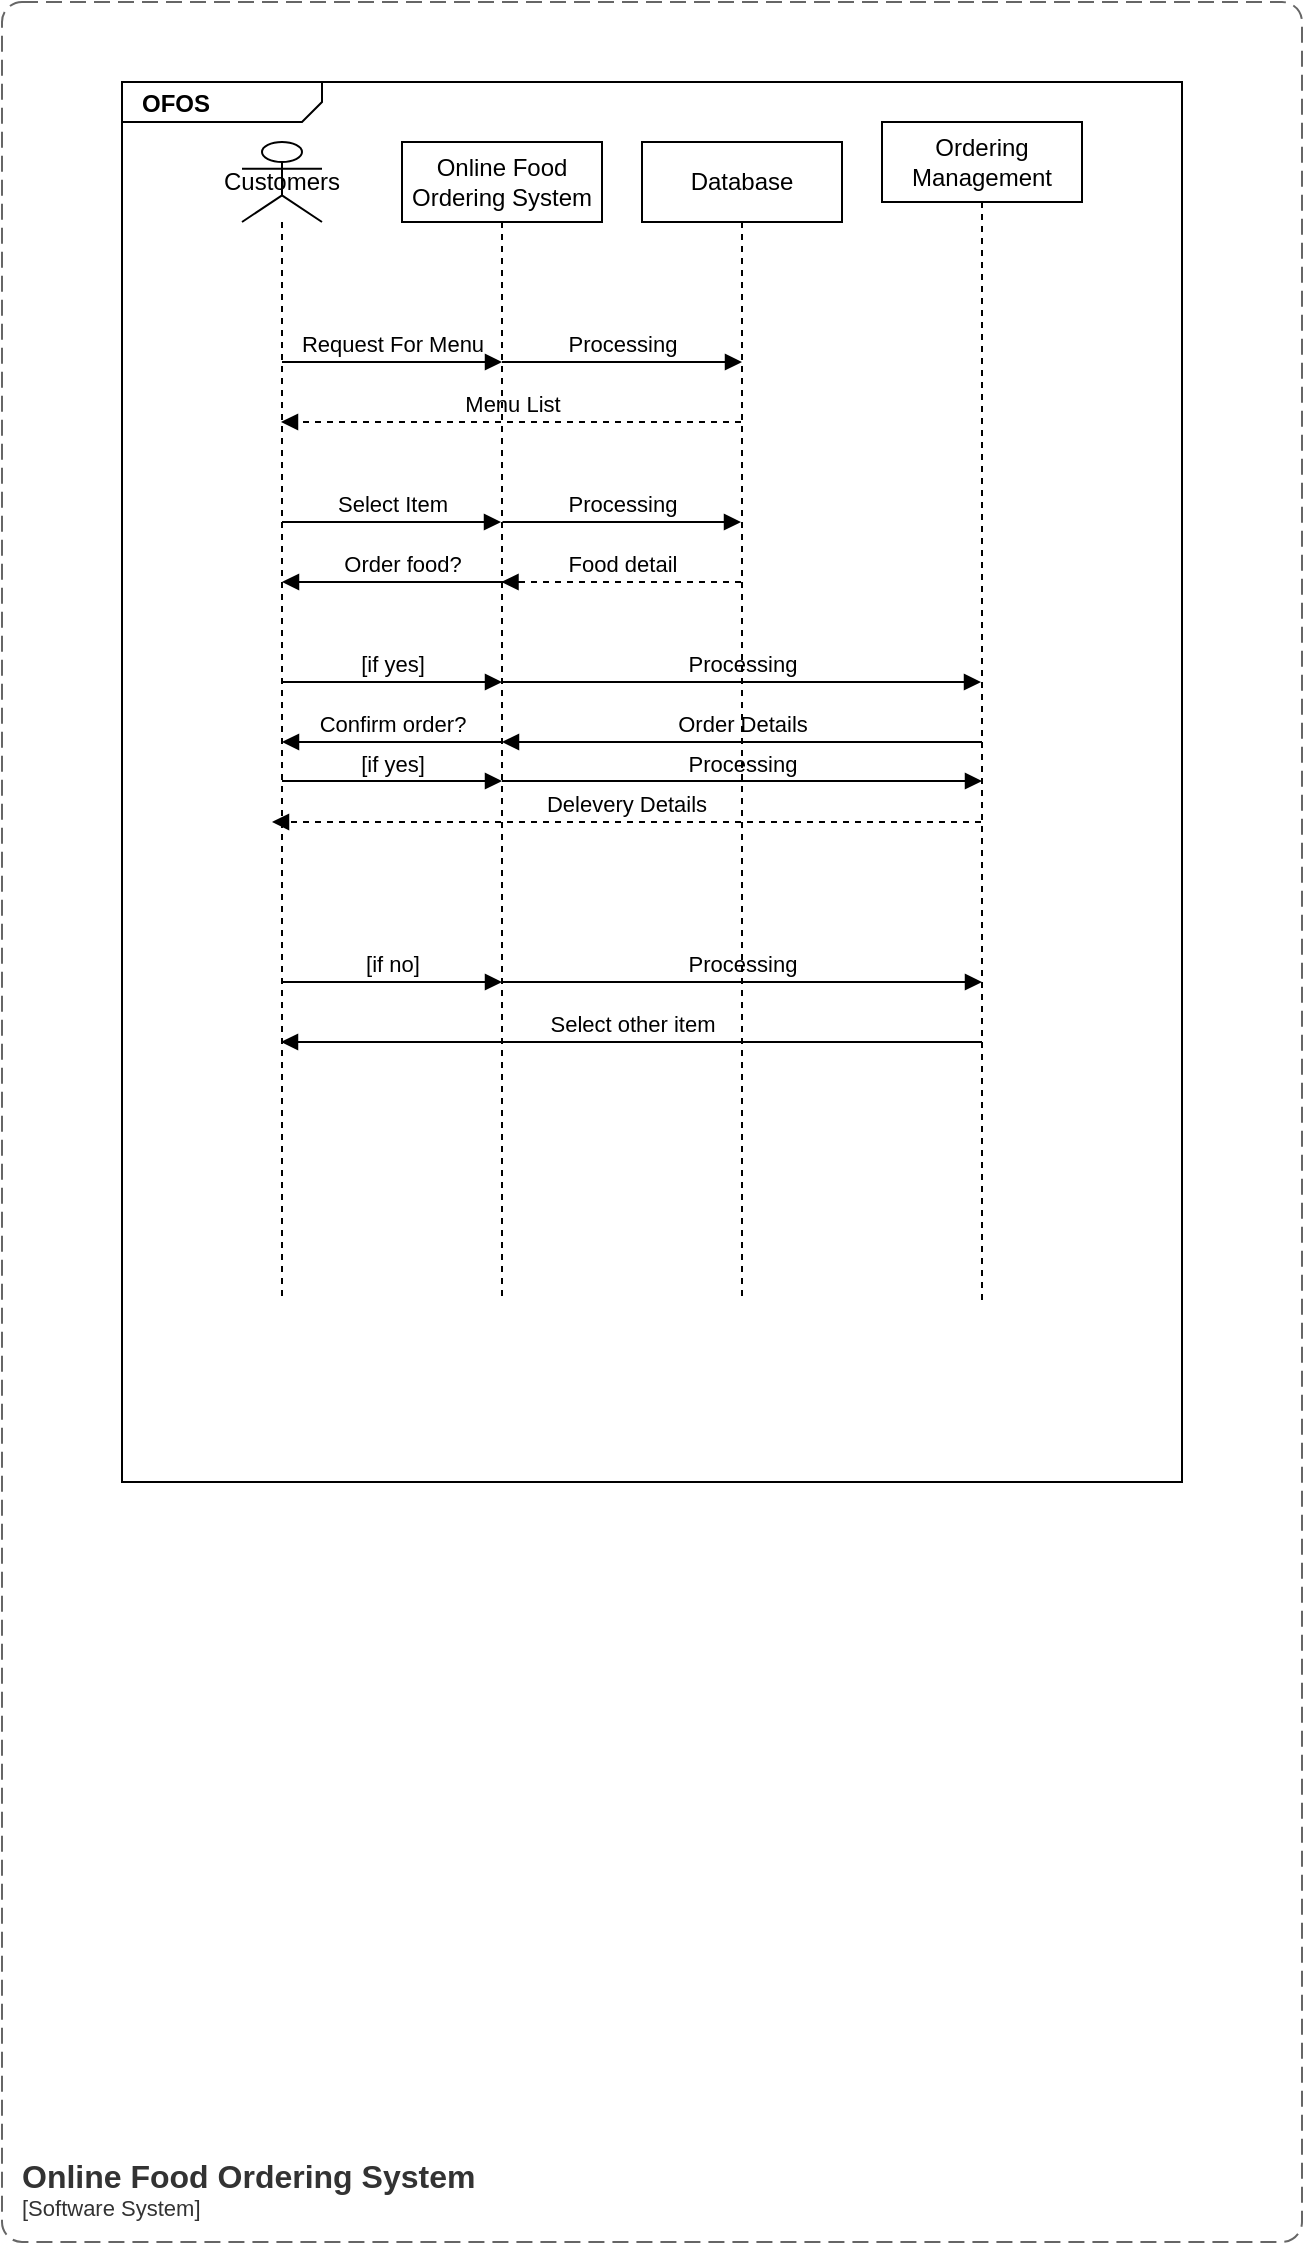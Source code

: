 <mxfile version="23.1.8" type="github">
  <diagram name="Page-1" id="Ww9dQTcz0A_Br_yqYm_F">
    <mxGraphModel dx="1354" dy="1658" grid="1" gridSize="10" guides="1" tooltips="1" connect="1" arrows="1" fold="1" page="1" pageScale="1" pageWidth="850" pageHeight="1100" math="0" shadow="0">
      <root>
        <mxCell id="0" />
        <mxCell id="1" parent="0" />
        <object placeholders="1" c4Name="Online Food Ordering System" c4Type="SystemScopeBoundary" c4Application="Software System" label="&lt;font style=&quot;font-size: 16px&quot;&gt;&lt;b&gt;&lt;div style=&quot;text-align: left&quot;&gt;%c4Name%&lt;/div&gt;&lt;/b&gt;&lt;/font&gt;&lt;div style=&quot;text-align: left&quot;&gt;[%c4Application%]&lt;/div&gt;" id="yuvhSKcG6fzL9bSFhAuM-2">
          <mxCell style="rounded=1;fontSize=11;whiteSpace=wrap;html=1;dashed=1;arcSize=20;fillColor=none;strokeColor=#666666;fontColor=#333333;labelBackgroundColor=none;align=left;verticalAlign=bottom;labelBorderColor=none;spacingTop=0;spacing=10;dashPattern=8 4;metaEdit=1;rotatable=0;perimeter=rectanglePerimeter;noLabel=0;labelPadding=0;allowArrows=0;connectable=0;expand=0;recursiveResize=0;editable=1;pointerEvents=0;absoluteArcSize=1;points=[[0.25,0,0],[0.5,0,0],[0.75,0,0],[1,0.25,0],[1,0.5,0],[1,0.75,0],[0.75,1,0],[0.5,1,0],[0.25,1,0],[0,0.75,0],[0,0.5,0],[0,0.25,0]];" vertex="1" parent="1">
            <mxGeometry x="140" y="-900" width="650" height="1120" as="geometry" />
          </mxCell>
        </object>
        <mxCell id="yuvhSKcG6fzL9bSFhAuM-55" value="&lt;p style=&quot;margin:0px;margin-top:4px;margin-left:10px;text-align:left;&quot;&gt;&lt;b&gt;OFOS&lt;/b&gt;&lt;/p&gt;" style="html=1;shape=mxgraph.sysml.package;labelX=100;html=1;overflow=fill;strokeWidth=1;recursiveResize=0;" vertex="1" parent="1">
          <mxGeometry x="200" y="-860" width="530" height="700" as="geometry" />
        </mxCell>
        <mxCell id="yuvhSKcG6fzL9bSFhAuM-75" value="Customers" style="shape=umlLifeline;perimeter=lifelinePerimeter;whiteSpace=wrap;html=1;container=1;dropTarget=0;collapsible=0;recursiveResize=0;outlineConnect=0;portConstraint=eastwest;newEdgeStyle={&quot;curved&quot;:0,&quot;rounded&quot;:0};participant=umlActor;" vertex="1" parent="yuvhSKcG6fzL9bSFhAuM-55">
          <mxGeometry x="60" y="30" width="40" height="580" as="geometry" />
        </mxCell>
        <mxCell id="yuvhSKcG6fzL9bSFhAuM-82" value="Order food?" style="html=1;verticalAlign=bottom;labelBackgroundColor=none;endArrow=block;endFill=1;rounded=0;" edge="1" parent="yuvhSKcG6fzL9bSFhAuM-55">
          <mxGeometry width="160" relative="1" as="geometry">
            <mxPoint x="200" y="250" as="sourcePoint" />
            <mxPoint x="80" y="250" as="targetPoint" />
          </mxGeometry>
        </mxCell>
        <mxCell id="yuvhSKcG6fzL9bSFhAuM-81" value="Food detail" style="html=1;verticalAlign=bottom;labelBackgroundColor=none;endArrow=block;endFill=1;dashed=1;rounded=0;" edge="1" parent="yuvhSKcG6fzL9bSFhAuM-55" source="yuvhSKcG6fzL9bSFhAuM-73">
          <mxGeometry width="160" relative="1" as="geometry">
            <mxPoint x="340.25" y="250" as="sourcePoint" />
            <mxPoint x="189.75" y="250" as="targetPoint" />
          </mxGeometry>
        </mxCell>
        <mxCell id="yuvhSKcG6fzL9bSFhAuM-79" value="Select Item" style="html=1;verticalAlign=bottom;labelBackgroundColor=none;endArrow=block;endFill=1;rounded=0;" edge="1" parent="yuvhSKcG6fzL9bSFhAuM-55" target="yuvhSKcG6fzL9bSFhAuM-72">
          <mxGeometry width="160" relative="1" as="geometry">
            <mxPoint x="80" y="220" as="sourcePoint" />
            <mxPoint x="210" y="220" as="targetPoint" />
          </mxGeometry>
        </mxCell>
        <mxCell id="yuvhSKcG6fzL9bSFhAuM-77" value="Processing" style="html=1;verticalAlign=bottom;labelBackgroundColor=none;endArrow=block;endFill=1;rounded=0;" edge="1" parent="yuvhSKcG6fzL9bSFhAuM-55" target="yuvhSKcG6fzL9bSFhAuM-73">
          <mxGeometry width="160" relative="1" as="geometry">
            <mxPoint x="190.25" y="220" as="sourcePoint" />
            <mxPoint x="339.75" y="220" as="targetPoint" />
          </mxGeometry>
        </mxCell>
        <mxCell id="yuvhSKcG6fzL9bSFhAuM-95" value="Confirm order?" style="html=1;verticalAlign=bottom;labelBackgroundColor=none;endArrow=block;endFill=1;rounded=0;exitX=0.5;exitY=0.5;exitDx=0;exitDy=0;exitPerimeter=0;" edge="1" parent="yuvhSKcG6fzL9bSFhAuM-55">
          <mxGeometry width="160" relative="1" as="geometry">
            <mxPoint x="190" y="330" as="sourcePoint" />
            <mxPoint x="80" y="330" as="targetPoint" />
          </mxGeometry>
        </mxCell>
        <mxCell id="yuvhSKcG6fzL9bSFhAuM-98" value="Processing" style="html=1;verticalAlign=bottom;labelBackgroundColor=none;endArrow=block;endFill=1;rounded=0;" edge="1" parent="yuvhSKcG6fzL9bSFhAuM-55">
          <mxGeometry width="160" relative="1" as="geometry">
            <mxPoint x="190" y="450" as="sourcePoint" />
            <mxPoint x="430" y="450" as="targetPoint" />
          </mxGeometry>
        </mxCell>
        <mxCell id="yuvhSKcG6fzL9bSFhAuM-100" value="[if yes]" style="html=1;verticalAlign=bottom;labelBackgroundColor=none;endArrow=block;endFill=1;rounded=0;" edge="1" parent="yuvhSKcG6fzL9bSFhAuM-55">
          <mxGeometry width="160" relative="1" as="geometry">
            <mxPoint x="80" y="349.5" as="sourcePoint" />
            <mxPoint x="190" y="349.5" as="targetPoint" />
          </mxGeometry>
        </mxCell>
        <mxCell id="yuvhSKcG6fzL9bSFhAuM-72" value="Online Food Ordering System&#x9;" style="shape=umlLifeline;perimeter=lifelinePerimeter;whiteSpace=wrap;html=1;container=1;dropTarget=0;collapsible=0;recursiveResize=0;outlineConnect=0;portConstraint=eastwest;newEdgeStyle={&quot;edgeStyle&quot;:&quot;elbowEdgeStyle&quot;,&quot;elbow&quot;:&quot;vertical&quot;,&quot;curved&quot;:0,&quot;rounded&quot;:0};" vertex="1" parent="1">
          <mxGeometry x="340" y="-830" width="100" height="580" as="geometry" />
        </mxCell>
        <mxCell id="yuvhSKcG6fzL9bSFhAuM-73" value="Database" style="shape=umlLifeline;perimeter=lifelinePerimeter;whiteSpace=wrap;html=1;container=1;dropTarget=0;collapsible=0;recursiveResize=0;outlineConnect=0;portConstraint=eastwest;newEdgeStyle={&quot;edgeStyle&quot;:&quot;elbowEdgeStyle&quot;,&quot;elbow&quot;:&quot;vertical&quot;,&quot;curved&quot;:0,&quot;rounded&quot;:0};" vertex="1" parent="1">
          <mxGeometry x="460" y="-830" width="100" height="580" as="geometry" />
        </mxCell>
        <mxCell id="yuvhSKcG6fzL9bSFhAuM-74" value="Ordering Management" style="shape=umlLifeline;perimeter=lifelinePerimeter;whiteSpace=wrap;html=1;container=1;dropTarget=0;collapsible=0;recursiveResize=0;outlineConnect=0;portConstraint=eastwest;newEdgeStyle={&quot;edgeStyle&quot;:&quot;elbowEdgeStyle&quot;,&quot;elbow&quot;:&quot;vertical&quot;,&quot;curved&quot;:0,&quot;rounded&quot;:0};" vertex="1" parent="1">
          <mxGeometry x="580" y="-840" width="100" height="590" as="geometry" />
        </mxCell>
        <mxCell id="yuvhSKcG6fzL9bSFhAuM-76" value="Request For Menu" style="html=1;verticalAlign=bottom;labelBackgroundColor=none;endArrow=block;endFill=1;rounded=0;" edge="1" parent="1" source="yuvhSKcG6fzL9bSFhAuM-75">
          <mxGeometry width="160" relative="1" as="geometry">
            <mxPoint x="270" y="-720" as="sourcePoint" />
            <mxPoint x="390" y="-720" as="targetPoint" />
          </mxGeometry>
        </mxCell>
        <mxCell id="yuvhSKcG6fzL9bSFhAuM-80" value="Processing" style="html=1;verticalAlign=bottom;labelBackgroundColor=none;endArrow=block;endFill=1;rounded=0;" edge="1" parent="1">
          <mxGeometry width="160" relative="1" as="geometry">
            <mxPoint x="390" y="-720" as="sourcePoint" />
            <mxPoint x="510" y="-720" as="targetPoint" />
          </mxGeometry>
        </mxCell>
        <mxCell id="yuvhSKcG6fzL9bSFhAuM-85" value="Menu List" style="html=1;verticalAlign=bottom;labelBackgroundColor=none;endArrow=block;endFill=1;dashed=1;rounded=0;" edge="1" parent="1">
          <mxGeometry width="160" relative="1" as="geometry">
            <mxPoint x="509.5" y="-690" as="sourcePoint" />
            <mxPoint x="279.5" y="-690" as="targetPoint" />
          </mxGeometry>
        </mxCell>
        <mxCell id="yuvhSKcG6fzL9bSFhAuM-93" value="[if yes]" style="html=1;verticalAlign=bottom;labelBackgroundColor=none;endArrow=block;endFill=1;rounded=0;" edge="1" parent="1">
          <mxGeometry width="160" relative="1" as="geometry">
            <mxPoint x="280" y="-560" as="sourcePoint" />
            <mxPoint x="390" y="-560" as="targetPoint" />
          </mxGeometry>
        </mxCell>
        <mxCell id="yuvhSKcG6fzL9bSFhAuM-94" value="Processing" style="html=1;verticalAlign=bottom;labelBackgroundColor=none;endArrow=block;endFill=1;rounded=0;" edge="1" parent="1" target="yuvhSKcG6fzL9bSFhAuM-74">
          <mxGeometry width="160" relative="1" as="geometry">
            <mxPoint x="390" y="-560" as="sourcePoint" />
            <mxPoint x="509.75" y="-560" as="targetPoint" />
          </mxGeometry>
        </mxCell>
        <mxCell id="yuvhSKcG6fzL9bSFhAuM-96" value="Order Details" style="html=1;verticalAlign=bottom;labelBackgroundColor=none;endArrow=block;endFill=1;rounded=0;" edge="1" parent="1">
          <mxGeometry width="160" relative="1" as="geometry">
            <mxPoint x="630" y="-530" as="sourcePoint" />
            <mxPoint x="390" y="-530" as="targetPoint" />
          </mxGeometry>
        </mxCell>
        <mxCell id="yuvhSKcG6fzL9bSFhAuM-97" value="[if no]" style="html=1;verticalAlign=bottom;labelBackgroundColor=none;endArrow=block;endFill=1;rounded=0;" edge="1" parent="1">
          <mxGeometry width="160" relative="1" as="geometry">
            <mxPoint x="280" y="-410" as="sourcePoint" />
            <mxPoint x="390" y="-410" as="targetPoint" />
          </mxGeometry>
        </mxCell>
        <mxCell id="yuvhSKcG6fzL9bSFhAuM-99" value="Select other item" style="html=1;verticalAlign=bottom;labelBackgroundColor=none;endArrow=block;endFill=1;rounded=0;" edge="1" parent="1">
          <mxGeometry width="160" relative="1" as="geometry">
            <mxPoint x="630" y="-380" as="sourcePoint" />
            <mxPoint x="279.5" y="-380" as="targetPoint" />
          </mxGeometry>
        </mxCell>
        <mxCell id="yuvhSKcG6fzL9bSFhAuM-101" value="Processing" style="html=1;verticalAlign=bottom;labelBackgroundColor=none;endArrow=block;endFill=1;rounded=0;" edge="1" parent="1">
          <mxGeometry width="160" relative="1" as="geometry">
            <mxPoint x="390" y="-510.5" as="sourcePoint" />
            <mxPoint x="630" y="-510.5" as="targetPoint" />
          </mxGeometry>
        </mxCell>
        <mxCell id="yuvhSKcG6fzL9bSFhAuM-102" value="Delevery Details" style="html=1;verticalAlign=bottom;labelBackgroundColor=none;endArrow=block;endFill=1;dashed=1;rounded=0;" edge="1" parent="1" source="yuvhSKcG6fzL9bSFhAuM-74">
          <mxGeometry width="160" relative="1" as="geometry">
            <mxPoint x="505" y="-490" as="sourcePoint" />
            <mxPoint x="275" y="-490" as="targetPoint" />
          </mxGeometry>
        </mxCell>
      </root>
    </mxGraphModel>
  </diagram>
</mxfile>
